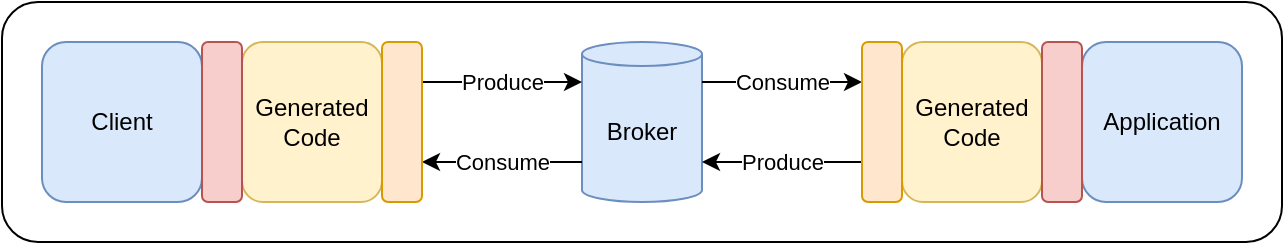 <mxfile>
    <diagram id="7d4afg2TexkSKAKr9G-d" name="Page-1">
        <mxGraphModel dx="1077" dy="463" grid="1" gridSize="10" guides="1" tooltips="1" connect="1" arrows="1" fold="1" page="1" pageScale="1" pageWidth="827" pageHeight="1169" math="0" shadow="0">
            <root>
                <mxCell id="0"/>
                <mxCell id="1" parent="0"/>
                <mxCell id="19" value="" style="rounded=1;whiteSpace=wrap;html=1;" parent="1" vertex="1">
                    <mxGeometry x="20" y="20" width="640" height="120" as="geometry"/>
                </mxCell>
                <mxCell id="2" value="Client" style="rounded=1;whiteSpace=wrap;html=1;fillColor=#dae8fc;strokeColor=#6c8ebf;" parent="1" vertex="1">
                    <mxGeometry x="40" y="40" width="80" height="80" as="geometry"/>
                </mxCell>
                <mxCell id="3" value="Application" style="rounded=1;whiteSpace=wrap;html=1;fillColor=#dae8fc;strokeColor=#6c8ebf;" parent="1" vertex="1">
                    <mxGeometry x="560" y="40" width="80" height="80" as="geometry"/>
                </mxCell>
                <mxCell id="4" value="Broker" style="shape=cylinder3;whiteSpace=wrap;html=1;boundedLbl=1;backgroundOutline=1;size=6;fillColor=#dae8fc;strokeColor=#6c8ebf;" parent="1" vertex="1">
                    <mxGeometry x="310" y="40" width="60" height="80" as="geometry"/>
                </mxCell>
                <mxCell id="5" value="Produce" style="endArrow=classic;html=1;" parent="1" edge="1">
                    <mxGeometry width="50" height="50" relative="1" as="geometry">
                        <mxPoint x="230" y="60" as="sourcePoint"/>
                        <mxPoint x="310" y="60" as="targetPoint"/>
                    </mxGeometry>
                </mxCell>
                <mxCell id="6" value="Produce" style="endArrow=classic;html=1;" parent="1" edge="1">
                    <mxGeometry width="50" height="50" relative="1" as="geometry">
                        <mxPoint x="450" y="100" as="sourcePoint"/>
                        <mxPoint x="370" y="100" as="targetPoint"/>
                    </mxGeometry>
                </mxCell>
                <mxCell id="7" value="Consume" style="endArrow=classic;html=1;" parent="1" edge="1">
                    <mxGeometry width="50" height="50" relative="1" as="geometry">
                        <mxPoint x="370" y="60" as="sourcePoint"/>
                        <mxPoint x="450" y="60" as="targetPoint"/>
                    </mxGeometry>
                </mxCell>
                <mxCell id="8" value="Consume" style="endArrow=classic;html=1;" parent="1" edge="1">
                    <mxGeometry width="50" height="50" relative="1" as="geometry">
                        <mxPoint x="310" y="100" as="sourcePoint"/>
                        <mxPoint x="230" y="100" as="targetPoint"/>
                    </mxGeometry>
                </mxCell>
                <mxCell id="9" value="Generated&lt;br&gt;Code" style="rounded=1;whiteSpace=wrap;html=1;fillColor=#FFF2CC;strokeColor=#d6b656;" parent="1" vertex="1">
                    <mxGeometry x="140" y="40" width="70" height="80" as="geometry"/>
                </mxCell>
                <mxCell id="10" value="Generated&lt;br&gt;Code" style="rounded=1;whiteSpace=wrap;html=1;fillColor=#fff2cc;strokeColor=#d6b656;" parent="1" vertex="1">
                    <mxGeometry x="470" y="40" width="70" height="80" as="geometry"/>
                </mxCell>
                <mxCell id="11" value="" style="rounded=1;whiteSpace=wrap;html=1;fillColor=#f8cecc;strokeColor=#b85450;" parent="1" vertex="1">
                    <mxGeometry x="120" y="40" width="20" height="80" as="geometry"/>
                </mxCell>
                <mxCell id="12" value="" style="rounded=1;whiteSpace=wrap;html=1;fillColor=#f8cecc;strokeColor=#b85450;" parent="1" vertex="1">
                    <mxGeometry x="540" y="40" width="20" height="80" as="geometry"/>
                </mxCell>
                <mxCell id="20" value="" style="rounded=1;whiteSpace=wrap;html=1;fillColor=#ffe6cc;strokeColor=#d79b00;gradientDirection=west;" vertex="1" parent="1">
                    <mxGeometry x="210" y="40" width="20" height="80" as="geometry"/>
                </mxCell>
                <mxCell id="21" value="" style="rounded=1;whiteSpace=wrap;html=1;fillColor=#ffe6cc;strokeColor=#d79b00;gradientDirection=east;" vertex="1" parent="1">
                    <mxGeometry x="450" y="40" width="20" height="80" as="geometry"/>
                </mxCell>
            </root>
        </mxGraphModel>
    </diagram>
</mxfile>
